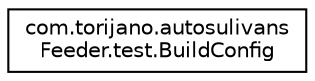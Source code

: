 digraph "Graphical Class Hierarchy"
{
 // LATEX_PDF_SIZE
  edge [fontname="Helvetica",fontsize="10",labelfontname="Helvetica",labelfontsize="10"];
  node [fontname="Helvetica",fontsize="10",shape=record];
  rankdir="LR";
  Node0 [label="com.torijano.autosulivans\lFeeder.test.BuildConfig",height=0.2,width=0.4,color="black", fillcolor="white", style="filled",URL="$classcom_1_1torijano_1_1autosulivans_feeder_1_1test_1_1_build_config.html",tooltip=" "];
}
